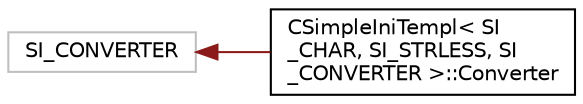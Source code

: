 digraph "Graphical Class Hierarchy"
{
  edge [fontname="Helvetica",fontsize="10",labelfontname="Helvetica",labelfontsize="10"];
  node [fontname="Helvetica",fontsize="10",shape=record];
  rankdir="LR";
  Node1 [label="SI_CONVERTER",height=0.2,width=0.4,color="grey75", fillcolor="white", style="filled"];
  Node1 -> Node2 [dir="back",color="firebrick4",fontsize="10",style="solid",fontname="Helvetica"];
  Node2 [label="CSimpleIniTempl\< SI\l_CHAR, SI_STRLESS, SI\l_CONVERTER \>::Converter",height=0.2,width=0.4,color="black", fillcolor="white", style="filled",URL="$classCSimpleIniTempl_1_1Converter.html"];
}
